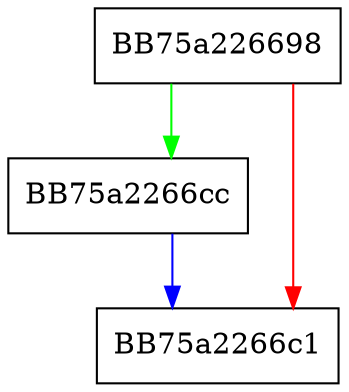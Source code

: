 digraph get_iinfo_x64 {
  node [shape="box"];
  graph [splines=ortho];
  BB75a226698 -> BB75a2266cc [color="green"];
  BB75a226698 -> BB75a2266c1 [color="red"];
  BB75a2266cc -> BB75a2266c1 [color="blue"];
}